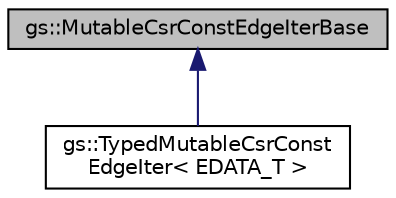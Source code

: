 digraph "gs::MutableCsrConstEdgeIterBase"
{
 // LATEX_PDF_SIZE
  edge [fontname="Helvetica",fontsize="10",labelfontname="Helvetica",labelfontsize="10"];
  node [fontname="Helvetica",fontsize="10",shape=record];
  Node1 [label="gs::MutableCsrConstEdgeIterBase",height=0.2,width=0.4,color="black", fillcolor="grey75", style="filled", fontcolor="black",tooltip=" "];
  Node1 -> Node2 [dir="back",color="midnightblue",fontsize="10",style="solid",fontname="Helvetica"];
  Node2 [label="gs::TypedMutableCsrConst\lEdgeIter\< EDATA_T \>",height=0.2,width=0.4,color="black", fillcolor="white", style="filled",URL="$classgs_1_1TypedMutableCsrConstEdgeIter.html",tooltip=" "];
}
